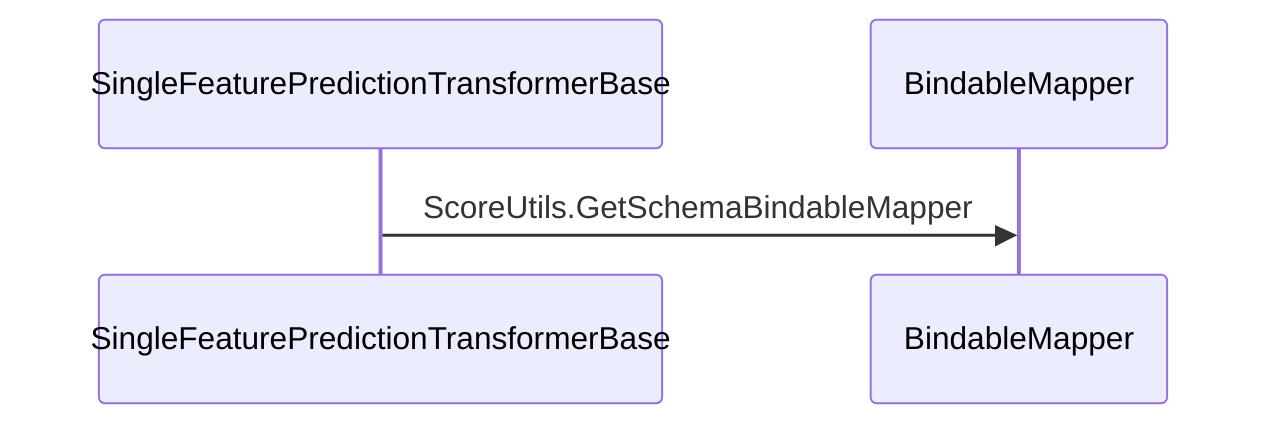 sequenceDiagram 
    participant  SFPTB as  SingleFeaturePredictionTransformerBase
    participant  BM as  BindableMapper
      SFPTB->>BM: ScoreUtils.GetSchemaBindableMapper